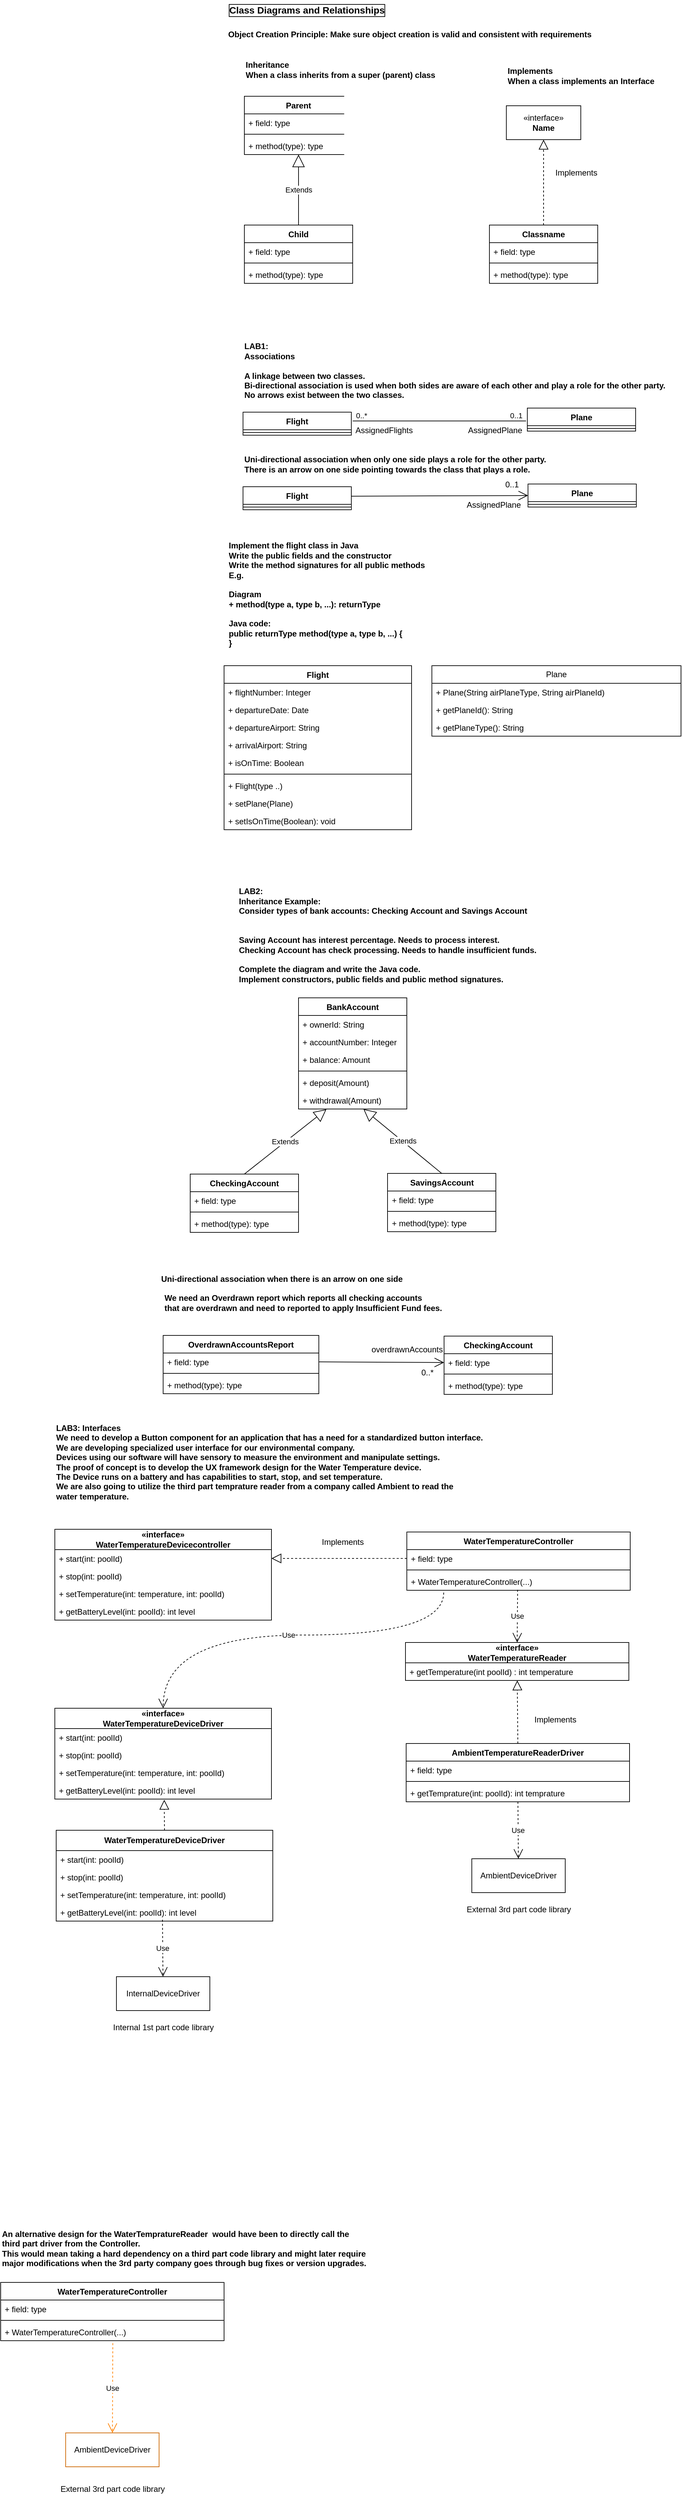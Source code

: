 <mxfile version="24.2.2" type="device">
  <diagram name="Page-1" id="mIdqllo2_Rp58EtFCBo7">
    <mxGraphModel dx="1878" dy="853" grid="1" gridSize="10" guides="1" tooltips="1" connect="1" arrows="1" fold="1" page="1" pageScale="1" pageWidth="850" pageHeight="1100" math="0" shadow="0">
      <root>
        <mxCell id="0" />
        <mxCell id="1" parent="0" />
        <mxCell id="Ztl-WG-k0NMjig686mCI-3" value="&amp;laquo;interface&amp;raquo;&lt;br&gt;&lt;b&gt;Name&lt;/b&gt;" style="html=1;whiteSpace=wrap;" parent="1" vertex="1">
          <mxGeometry x="547" y="174" width="110" height="50" as="geometry" />
        </mxCell>
        <mxCell id="Ztl-WG-k0NMjig686mCI-4" value="Child" style="swimlane;fontStyle=1;align=center;verticalAlign=top;childLayout=stackLayout;horizontal=1;startSize=26;horizontalStack=0;resizeParent=1;resizeParentMax=0;resizeLast=0;collapsible=1;marginBottom=0;whiteSpace=wrap;html=1;" parent="1" vertex="1">
          <mxGeometry x="160" y="350" width="160" height="86" as="geometry" />
        </mxCell>
        <mxCell id="Ztl-WG-k0NMjig686mCI-5" value="+ field: type" style="text;strokeColor=none;fillColor=none;align=left;verticalAlign=top;spacingLeft=4;spacingRight=4;overflow=hidden;rotatable=0;points=[[0,0.5],[1,0.5]];portConstraint=eastwest;whiteSpace=wrap;html=1;" parent="Ztl-WG-k0NMjig686mCI-4" vertex="1">
          <mxGeometry y="26" width="160" height="26" as="geometry" />
        </mxCell>
        <mxCell id="Ztl-WG-k0NMjig686mCI-6" value="" style="line;strokeWidth=1;fillColor=none;align=left;verticalAlign=middle;spacingTop=-1;spacingLeft=3;spacingRight=3;rotatable=0;labelPosition=right;points=[];portConstraint=eastwest;strokeColor=inherit;" parent="Ztl-WG-k0NMjig686mCI-4" vertex="1">
          <mxGeometry y="52" width="160" height="8" as="geometry" />
        </mxCell>
        <mxCell id="Ztl-WG-k0NMjig686mCI-7" value="+ method(type): type" style="text;strokeColor=none;fillColor=none;align=left;verticalAlign=top;spacingLeft=4;spacingRight=4;overflow=hidden;rotatable=0;points=[[0,0.5],[1,0.5]];portConstraint=eastwest;whiteSpace=wrap;html=1;" parent="Ztl-WG-k0NMjig686mCI-4" vertex="1">
          <mxGeometry y="60" width="160" height="26" as="geometry" />
        </mxCell>
        <mxCell id="Ztl-WG-k0NMjig686mCI-8" value="Parent" style="swimlane;fontStyle=1;align=center;verticalAlign=top;childLayout=stackLayout;horizontal=1;startSize=26;horizontalStack=0;resizeParent=1;resizeParentMax=0;resizeLast=0;collapsible=1;marginBottom=0;whiteSpace=wrap;html=1;" parent="1" vertex="1">
          <mxGeometry x="160" y="160" width="160" height="86" as="geometry" />
        </mxCell>
        <mxCell id="Ztl-WG-k0NMjig686mCI-9" value="+ field: type" style="text;strokeColor=none;fillColor=none;align=left;verticalAlign=top;spacingLeft=4;spacingRight=4;overflow=hidden;rotatable=0;points=[[0,0.5],[1,0.5]];portConstraint=eastwest;whiteSpace=wrap;html=1;" parent="Ztl-WG-k0NMjig686mCI-8" vertex="1">
          <mxGeometry y="26" width="160" height="26" as="geometry" />
        </mxCell>
        <mxCell id="Ztl-WG-k0NMjig686mCI-10" value="" style="line;strokeWidth=1;fillColor=none;align=left;verticalAlign=middle;spacingTop=-1;spacingLeft=3;spacingRight=3;rotatable=0;labelPosition=right;points=[];portConstraint=eastwest;strokeColor=inherit;" parent="Ztl-WG-k0NMjig686mCI-8" vertex="1">
          <mxGeometry y="52" width="160" height="8" as="geometry" />
        </mxCell>
        <mxCell id="Ztl-WG-k0NMjig686mCI-11" value="+ method(type): type" style="text;strokeColor=none;fillColor=none;align=left;verticalAlign=top;spacingLeft=4;spacingRight=4;overflow=hidden;rotatable=0;points=[[0,0.5],[1,0.5]];portConstraint=eastwest;whiteSpace=wrap;html=1;" parent="Ztl-WG-k0NMjig686mCI-8" vertex="1">
          <mxGeometry y="60" width="160" height="26" as="geometry" />
        </mxCell>
        <mxCell id="Ztl-WG-k0NMjig686mCI-12" value="&lt;b&gt;Inheritance&lt;br&gt;When a class inherits from a super (parent) class&lt;/b&gt;" style="text;html=1;align=left;verticalAlign=middle;resizable=0;points=[];autosize=1;strokeColor=none;fillColor=none;labelBackgroundColor=default;labelBorderColor=none;" parent="1" vertex="1">
          <mxGeometry x="160" y="101" width="300" height="40" as="geometry" />
        </mxCell>
        <mxCell id="Ztl-WG-k0NMjig686mCI-13" value="Extends" style="endArrow=block;endSize=16;endFill=0;html=1;rounded=0;exitX=0.5;exitY=0;exitDx=0;exitDy=0;" parent="1" source="Ztl-WG-k0NMjig686mCI-4" target="Ztl-WG-k0NMjig686mCI-11" edge="1">
          <mxGeometry width="160" relative="1" as="geometry">
            <mxPoint x="90" y="440" as="sourcePoint" />
            <mxPoint x="250" y="440" as="targetPoint" />
          </mxGeometry>
        </mxCell>
        <mxCell id="Ztl-WG-k0NMjig686mCI-15" value="Classname" style="swimlane;fontStyle=1;align=center;verticalAlign=top;childLayout=stackLayout;horizontal=1;startSize=26;horizontalStack=0;resizeParent=1;resizeParentMax=0;resizeLast=0;collapsible=1;marginBottom=0;whiteSpace=wrap;html=1;" parent="1" vertex="1">
          <mxGeometry x="522" y="350" width="160" height="86" as="geometry" />
        </mxCell>
        <mxCell id="Ztl-WG-k0NMjig686mCI-16" value="+ field: type" style="text;strokeColor=none;fillColor=none;align=left;verticalAlign=top;spacingLeft=4;spacingRight=4;overflow=hidden;rotatable=0;points=[[0,0.5],[1,0.5]];portConstraint=eastwest;whiteSpace=wrap;html=1;" parent="Ztl-WG-k0NMjig686mCI-15" vertex="1">
          <mxGeometry y="26" width="160" height="26" as="geometry" />
        </mxCell>
        <mxCell id="Ztl-WG-k0NMjig686mCI-17" value="" style="line;strokeWidth=1;fillColor=none;align=left;verticalAlign=middle;spacingTop=-1;spacingLeft=3;spacingRight=3;rotatable=0;labelPosition=right;points=[];portConstraint=eastwest;strokeColor=inherit;" parent="Ztl-WG-k0NMjig686mCI-15" vertex="1">
          <mxGeometry y="52" width="160" height="8" as="geometry" />
        </mxCell>
        <mxCell id="Ztl-WG-k0NMjig686mCI-18" value="+ method(type): type" style="text;strokeColor=none;fillColor=none;align=left;verticalAlign=top;spacingLeft=4;spacingRight=4;overflow=hidden;rotatable=0;points=[[0,0.5],[1,0.5]];portConstraint=eastwest;whiteSpace=wrap;html=1;" parent="Ztl-WG-k0NMjig686mCI-15" vertex="1">
          <mxGeometry y="60" width="160" height="26" as="geometry" />
        </mxCell>
        <mxCell id="Ztl-WG-k0NMjig686mCI-23" value="" style="endArrow=block;dashed=1;endFill=0;endSize=12;html=1;rounded=0;entryX=0.5;entryY=1;entryDx=0;entryDy=0;exitX=0.5;exitY=0;exitDx=0;exitDy=0;" parent="1" source="Ztl-WG-k0NMjig686mCI-15" target="Ztl-WG-k0NMjig686mCI-3" edge="1">
          <mxGeometry width="160" relative="1" as="geometry">
            <mxPoint x="462" y="460" as="sourcePoint" />
            <mxPoint x="322" y="440" as="targetPoint" />
          </mxGeometry>
        </mxCell>
        <mxCell id="Ztl-WG-k0NMjig686mCI-24" value="&lt;b&gt;Implements&lt;br&gt;When a class implements an Interface&lt;/b&gt;" style="text;html=1;align=left;verticalAlign=middle;resizable=0;points=[];autosize=1;strokeColor=none;fillColor=none;" parent="1" vertex="1">
          <mxGeometry x="547" y="110" width="240" height="40" as="geometry" />
        </mxCell>
        <mxCell id="Ztl-WG-k0NMjig686mCI-25" value="Flight" style="swimlane;fontStyle=1;align=center;verticalAlign=top;childLayout=stackLayout;horizontal=1;startSize=26;horizontalStack=0;resizeParent=1;resizeParentMax=0;resizeLast=0;collapsible=1;marginBottom=0;whiteSpace=wrap;html=1;" parent="1" vertex="1">
          <mxGeometry x="158" y="626" width="160" height="34" as="geometry" />
        </mxCell>
        <mxCell id="Ztl-WG-k0NMjig686mCI-27" value="" style="line;strokeWidth=1;fillColor=none;align=left;verticalAlign=middle;spacingTop=-1;spacingLeft=3;spacingRight=3;rotatable=0;labelPosition=right;points=[];portConstraint=eastwest;strokeColor=inherit;" parent="Ztl-WG-k0NMjig686mCI-25" vertex="1">
          <mxGeometry y="26" width="160" height="8" as="geometry" />
        </mxCell>
        <mxCell id="Ztl-WG-k0NMjig686mCI-29" value="Plane" style="swimlane;fontStyle=1;align=center;verticalAlign=top;childLayout=stackLayout;horizontal=1;startSize=26;horizontalStack=0;resizeParent=1;resizeParentMax=0;resizeLast=0;collapsible=1;marginBottom=0;whiteSpace=wrap;html=1;" parent="1" vertex="1">
          <mxGeometry x="578" y="620" width="160" height="34" as="geometry" />
        </mxCell>
        <mxCell id="Ztl-WG-k0NMjig686mCI-31" value="" style="line;strokeWidth=1;fillColor=none;align=left;verticalAlign=middle;spacingTop=-1;spacingLeft=3;spacingRight=3;rotatable=0;labelPosition=right;points=[];portConstraint=eastwest;strokeColor=inherit;" parent="Ztl-WG-k0NMjig686mCI-29" vertex="1">
          <mxGeometry y="26" width="160" height="8" as="geometry" />
        </mxCell>
        <mxCell id="Ztl-WG-k0NMjig686mCI-33" value="" style="endArrow=none;html=1;edgeStyle=orthogonalEdgeStyle;rounded=0;exitX=1;exitY=0.5;exitDx=0;exitDy=0;entryX=0;entryY=0.5;entryDx=0;entryDy=0;" parent="1" edge="1">
          <mxGeometry relative="1" as="geometry">
            <mxPoint x="320" y="639" as="sourcePoint" />
            <mxPoint x="576" y="639" as="targetPoint" />
          </mxGeometry>
        </mxCell>
        <mxCell id="Ztl-WG-k0NMjig686mCI-34" value="0..*" style="edgeLabel;resizable=0;html=1;align=left;verticalAlign=bottom;" parent="Ztl-WG-k0NMjig686mCI-33" connectable="0" vertex="1">
          <mxGeometry x="-1" relative="1" as="geometry">
            <mxPoint x="3" as="offset" />
          </mxGeometry>
        </mxCell>
        <mxCell id="Ztl-WG-k0NMjig686mCI-35" value="0..1" style="edgeLabel;resizable=0;html=1;align=right;verticalAlign=bottom;" parent="Ztl-WG-k0NMjig686mCI-33" connectable="0" vertex="1">
          <mxGeometry x="1" relative="1" as="geometry">
            <mxPoint x="-5" as="offset" />
          </mxGeometry>
        </mxCell>
        <mxCell id="Ztl-WG-k0NMjig686mCI-36" value="AssignedFlights" style="text;html=1;align=center;verticalAlign=middle;resizable=0;points=[];autosize=1;strokeColor=none;fillColor=none;" parent="1" vertex="1">
          <mxGeometry x="311" y="638" width="110" height="30" as="geometry" />
        </mxCell>
        <mxCell id="Ztl-WG-k0NMjig686mCI-37" value="AssignedPlane" style="text;html=1;align=center;verticalAlign=middle;resizable=0;points=[];autosize=1;strokeColor=none;fillColor=none;" parent="1" vertex="1">
          <mxGeometry x="480" y="638" width="100" height="30" as="geometry" />
        </mxCell>
        <mxCell id="Ztl-WG-k0NMjig686mCI-38" value="LAB1:&lt;br&gt;Associations&lt;br&gt;&lt;br&gt;&lt;div&gt;A linkage between two classes. &lt;br&gt;Bi-directional association is used when both sides are aware of each other and play a role for the other party.&lt;/div&gt;&lt;div&gt;No arrows exist between the two classes.&lt;/div&gt;" style="text;html=1;align=left;verticalAlign=middle;resizable=0;points=[];autosize=1;strokeColor=none;fillColor=none;fontStyle=1" parent="1" vertex="1">
          <mxGeometry x="158" y="515" width="600" height="100" as="geometry" />
        </mxCell>
        <mxCell id="Ztl-WG-k0NMjig686mCI-39" value="Implement the flight class in Java&amp;nbsp;&lt;div&gt;Write the public fields and the constructor&lt;br&gt;Write the method signatures for all public methods&lt;br&gt;E.g.&amp;nbsp;&lt;br&gt;&lt;span style=&quot;text-wrap: wrap; background-color: initial;&quot;&gt;&lt;br&gt;&lt;/span&gt;&lt;/div&gt;&lt;div&gt;&lt;span style=&quot;text-wrap: wrap; background-color: initial;&quot;&gt;Diagram&lt;/span&gt;&lt;/div&gt;&lt;div&gt;&lt;span style=&quot;text-wrap: wrap; background-color: initial;&quot;&gt;+ method(type a, type b, ...): returnType&lt;br&gt;&lt;br&gt;&lt;/span&gt;&lt;/div&gt;&lt;div&gt;&lt;span style=&quot;text-wrap: wrap; background-color: initial;&quot;&gt;Java code:&lt;br&gt;&lt;/span&gt;&lt;span style=&quot;text-wrap: wrap;&quot;&gt;public returnType method(type a, type b, ...) {&lt;/span&gt;&lt;/div&gt;&lt;div&gt;&lt;span style=&quot;text-wrap: wrap;&quot;&gt;}&lt;/span&gt;&lt;span style=&quot;text-wrap: wrap; background-color: initial;&quot;&gt;&lt;br&gt;&lt;/span&gt;&lt;/div&gt;" style="text;html=1;align=left;verticalAlign=middle;resizable=0;points=[];autosize=1;strokeColor=none;fillColor=none;fontStyle=1" parent="1" vertex="1">
          <mxGeometry x="135" y="810" width="290" height="170" as="geometry" />
        </mxCell>
        <mxCell id="Ztl-WG-k0NMjig686mCI-40" value="Flight" style="swimlane;fontStyle=1;align=center;verticalAlign=top;childLayout=stackLayout;horizontal=1;startSize=26;horizontalStack=0;resizeParent=1;resizeParentMax=0;resizeLast=0;collapsible=1;marginBottom=0;whiteSpace=wrap;html=1;" parent="1" vertex="1">
          <mxGeometry x="130" y="1000" width="277" height="242" as="geometry" />
        </mxCell>
        <mxCell id="Ztl-WG-k0NMjig686mCI-41" value="+ flightNumber: Integer&lt;div&gt;&lt;br&gt;&lt;/div&gt;" style="text;strokeColor=none;fillColor=none;align=left;verticalAlign=top;spacingLeft=4;spacingRight=4;overflow=hidden;rotatable=0;points=[[0,0.5],[1,0.5]];portConstraint=eastwest;whiteSpace=wrap;html=1;" parent="Ztl-WG-k0NMjig686mCI-40" vertex="1">
          <mxGeometry y="26" width="277" height="26" as="geometry" />
        </mxCell>
        <mxCell id="Ztl-WG-k0NMjig686mCI-49" value="+ departureDate: Date" style="text;strokeColor=none;fillColor=none;align=left;verticalAlign=top;spacingLeft=4;spacingRight=4;overflow=hidden;rotatable=0;points=[[0,0.5],[1,0.5]];portConstraint=eastwest;whiteSpace=wrap;html=1;" parent="Ztl-WG-k0NMjig686mCI-40" vertex="1">
          <mxGeometry y="52" width="277" height="26" as="geometry" />
        </mxCell>
        <mxCell id="Ztl-WG-k0NMjig686mCI-51" value="+ departureAirport: String" style="text;strokeColor=none;fillColor=none;align=left;verticalAlign=top;spacingLeft=4;spacingRight=4;overflow=hidden;rotatable=0;points=[[0,0.5],[1,0.5]];portConstraint=eastwest;whiteSpace=wrap;html=1;" parent="Ztl-WG-k0NMjig686mCI-40" vertex="1">
          <mxGeometry y="78" width="277" height="26" as="geometry" />
        </mxCell>
        <mxCell id="Ztl-WG-k0NMjig686mCI-50" value="+ arrivalAirport: String" style="text;strokeColor=none;fillColor=none;align=left;verticalAlign=top;spacingLeft=4;spacingRight=4;overflow=hidden;rotatable=0;points=[[0,0.5],[1,0.5]];portConstraint=eastwest;whiteSpace=wrap;html=1;" parent="Ztl-WG-k0NMjig686mCI-40" vertex="1">
          <mxGeometry y="104" width="277" height="26" as="geometry" />
        </mxCell>
        <mxCell id="Ztl-WG-k0NMjig686mCI-48" value="+ isOnTime: Boolean" style="text;strokeColor=none;fillColor=none;align=left;verticalAlign=top;spacingLeft=4;spacingRight=4;overflow=hidden;rotatable=0;points=[[0,0.5],[1,0.5]];portConstraint=eastwest;whiteSpace=wrap;html=1;" parent="Ztl-WG-k0NMjig686mCI-40" vertex="1">
          <mxGeometry y="130" width="277" height="26" as="geometry" />
        </mxCell>
        <mxCell id="Ztl-WG-k0NMjig686mCI-42" value="" style="line;strokeWidth=1;fillColor=none;align=left;verticalAlign=middle;spacingTop=-1;spacingLeft=3;spacingRight=3;rotatable=0;labelPosition=right;points=[];portConstraint=eastwest;strokeColor=inherit;" parent="Ztl-WG-k0NMjig686mCI-40" vertex="1">
          <mxGeometry y="156" width="277" height="8" as="geometry" />
        </mxCell>
        <mxCell id="Ztl-WG-k0NMjig686mCI-53" value="+ Flight(type ..)" style="text;strokeColor=none;fillColor=none;align=left;verticalAlign=top;spacingLeft=4;spacingRight=4;overflow=hidden;rotatable=0;points=[[0,0.5],[1,0.5]];portConstraint=eastwest;whiteSpace=wrap;html=1;" parent="Ztl-WG-k0NMjig686mCI-40" vertex="1">
          <mxGeometry y="164" width="277" height="26" as="geometry" />
        </mxCell>
        <mxCell id="Ztl-WG-k0NMjig686mCI-54" value="+ setPlane(Plane)" style="text;strokeColor=none;fillColor=none;align=left;verticalAlign=top;spacingLeft=4;spacingRight=4;overflow=hidden;rotatable=0;points=[[0,0.5],[1,0.5]];portConstraint=eastwest;whiteSpace=wrap;html=1;" parent="Ztl-WG-k0NMjig686mCI-40" vertex="1">
          <mxGeometry y="190" width="277" height="26" as="geometry" />
        </mxCell>
        <mxCell id="Ztl-WG-k0NMjig686mCI-43" value="+ setIsOnTime(Boolean): void" style="text;strokeColor=none;fillColor=none;align=left;verticalAlign=top;spacingLeft=4;spacingRight=4;overflow=hidden;rotatable=0;points=[[0,0.5],[1,0.5]];portConstraint=eastwest;whiteSpace=wrap;html=1;" parent="Ztl-WG-k0NMjig686mCI-40" vertex="1">
          <mxGeometry y="216" width="277" height="26" as="geometry" />
        </mxCell>
        <mxCell id="Ztl-WG-k0NMjig686mCI-44" value="Plane" style="swimlane;fontStyle=0;childLayout=stackLayout;horizontal=1;startSize=26;fillColor=none;horizontalStack=0;resizeParent=1;resizeParentMax=0;resizeLast=0;collapsible=1;marginBottom=0;whiteSpace=wrap;html=1;" parent="1" vertex="1">
          <mxGeometry x="437" y="1000" width="368" height="104" as="geometry" />
        </mxCell>
        <mxCell id="Ztl-WG-k0NMjig686mCI-57" value="+ Plane(String airPlaneType, String airPlaneId)" style="text;strokeColor=none;fillColor=none;align=left;verticalAlign=top;spacingLeft=4;spacingRight=4;overflow=hidden;rotatable=0;points=[[0,0.5],[1,0.5]];portConstraint=eastwest;whiteSpace=wrap;html=1;" parent="Ztl-WG-k0NMjig686mCI-44" vertex="1">
          <mxGeometry y="26" width="368" height="26" as="geometry" />
        </mxCell>
        <mxCell id="Ztl-WG-k0NMjig686mCI-45" value="+ getPlaneId(): String" style="text;strokeColor=none;fillColor=none;align=left;verticalAlign=top;spacingLeft=4;spacingRight=4;overflow=hidden;rotatable=0;points=[[0,0.5],[1,0.5]];portConstraint=eastwest;whiteSpace=wrap;html=1;" parent="Ztl-WG-k0NMjig686mCI-44" vertex="1">
          <mxGeometry y="52" width="368" height="26" as="geometry" />
        </mxCell>
        <mxCell id="Ztl-WG-k0NMjig686mCI-46" value="+ getPlaneType(): String" style="text;strokeColor=none;fillColor=none;align=left;verticalAlign=top;spacingLeft=4;spacingRight=4;overflow=hidden;rotatable=0;points=[[0,0.5],[1,0.5]];portConstraint=eastwest;whiteSpace=wrap;html=1;" parent="Ztl-WG-k0NMjig686mCI-44" vertex="1">
          <mxGeometry y="78" width="368" height="26" as="geometry" />
        </mxCell>
        <mxCell id="Ztl-WG-k0NMjig686mCI-58" value="Object Creation Principle: Make sure object creation is valid and consistent with requirements" style="text;html=1;align=center;verticalAlign=middle;resizable=0;points=[];autosize=1;strokeColor=none;fillColor=none;fontStyle=1" parent="1" vertex="1">
          <mxGeometry x="144" y="54" width="520" height="30" as="geometry" />
        </mxCell>
        <mxCell id="Ztl-WG-k0NMjig686mCI-59" value="LAB2:&amp;nbsp;&lt;br&gt;Inheritance Example:&lt;div&gt;Consider types of bank accounts: Checking Account and Savings Account&lt;br&gt;&lt;/div&gt;&lt;div&gt;&lt;br&gt;&lt;br&gt;Saving Account has interest percentage. Needs to process interest.&lt;/div&gt;&lt;div&gt;Checking Account has check processing. Needs to handle insufficient funds.&lt;/div&gt;&lt;div&gt;&lt;br&gt;&lt;/div&gt;&lt;div&gt;Complete the diagram and write the Java code.&lt;br&gt;Implement constructors, public fields and public method signatures.&lt;br&gt;&lt;br&gt;&lt;/div&gt;" style="text;html=1;align=left;verticalAlign=middle;resizable=0;points=[];autosize=1;strokeColor=none;fillColor=none;fontStyle=1" parent="1" vertex="1">
          <mxGeometry x="150" y="1320" width="430" height="170" as="geometry" />
        </mxCell>
        <mxCell id="Ztl-WG-k0NMjig686mCI-60" value="BankAccount" style="swimlane;fontStyle=1;align=center;verticalAlign=top;childLayout=stackLayout;horizontal=1;startSize=26;horizontalStack=0;resizeParent=1;resizeParentMax=0;resizeLast=0;collapsible=1;marginBottom=0;whiteSpace=wrap;html=1;" parent="1" vertex="1">
          <mxGeometry x="240" y="1490" width="160" height="164" as="geometry" />
        </mxCell>
        <mxCell id="Ztl-WG-k0NMjig686mCI-75" value="+ ownerId: String" style="text;strokeColor=none;fillColor=none;align=left;verticalAlign=top;spacingLeft=4;spacingRight=4;overflow=hidden;rotatable=0;points=[[0,0.5],[1,0.5]];portConstraint=eastwest;whiteSpace=wrap;html=1;" parent="Ztl-WG-k0NMjig686mCI-60" vertex="1">
          <mxGeometry y="26" width="160" height="26" as="geometry" />
        </mxCell>
        <mxCell id="Ztl-WG-k0NMjig686mCI-76" value="+ accountNumber: Integer" style="text;strokeColor=none;fillColor=none;align=left;verticalAlign=top;spacingLeft=4;spacingRight=4;overflow=hidden;rotatable=0;points=[[0,0.5],[1,0.5]];portConstraint=eastwest;whiteSpace=wrap;html=1;" parent="Ztl-WG-k0NMjig686mCI-60" vertex="1">
          <mxGeometry y="52" width="160" height="26" as="geometry" />
        </mxCell>
        <mxCell id="Ztl-WG-k0NMjig686mCI-61" value="+ balance: Amount" style="text;strokeColor=none;fillColor=none;align=left;verticalAlign=top;spacingLeft=4;spacingRight=4;overflow=hidden;rotatable=0;points=[[0,0.5],[1,0.5]];portConstraint=eastwest;whiteSpace=wrap;html=1;" parent="Ztl-WG-k0NMjig686mCI-60" vertex="1">
          <mxGeometry y="78" width="160" height="26" as="geometry" />
        </mxCell>
        <mxCell id="Ztl-WG-k0NMjig686mCI-62" value="" style="line;strokeWidth=1;fillColor=none;align=left;verticalAlign=middle;spacingTop=-1;spacingLeft=3;spacingRight=3;rotatable=0;labelPosition=right;points=[];portConstraint=eastwest;strokeColor=inherit;" parent="Ztl-WG-k0NMjig686mCI-60" vertex="1">
          <mxGeometry y="104" width="160" height="8" as="geometry" />
        </mxCell>
        <mxCell id="Ztl-WG-k0NMjig686mCI-74" value="+ deposit(Amount)" style="text;strokeColor=none;fillColor=none;align=left;verticalAlign=top;spacingLeft=4;spacingRight=4;overflow=hidden;rotatable=0;points=[[0,0.5],[1,0.5]];portConstraint=eastwest;whiteSpace=wrap;html=1;" parent="Ztl-WG-k0NMjig686mCI-60" vertex="1">
          <mxGeometry y="112" width="160" height="26" as="geometry" />
        </mxCell>
        <mxCell id="Ztl-WG-k0NMjig686mCI-63" value="+ withdrawal(Amount)" style="text;strokeColor=none;fillColor=none;align=left;verticalAlign=top;spacingLeft=4;spacingRight=4;overflow=hidden;rotatable=0;points=[[0,0.5],[1,0.5]];portConstraint=eastwest;whiteSpace=wrap;html=1;" parent="Ztl-WG-k0NMjig686mCI-60" vertex="1">
          <mxGeometry y="138" width="160" height="26" as="geometry" />
        </mxCell>
        <mxCell id="Ztl-WG-k0NMjig686mCI-64" value="CheckingAccount" style="swimlane;fontStyle=1;align=center;verticalAlign=top;childLayout=stackLayout;horizontal=1;startSize=26;horizontalStack=0;resizeParent=1;resizeParentMax=0;resizeLast=0;collapsible=1;marginBottom=0;whiteSpace=wrap;html=1;" parent="1" vertex="1">
          <mxGeometry x="80" y="1750" width="160" height="86" as="geometry" />
        </mxCell>
        <mxCell id="Ztl-WG-k0NMjig686mCI-65" value="+ field: type" style="text;strokeColor=none;fillColor=none;align=left;verticalAlign=top;spacingLeft=4;spacingRight=4;overflow=hidden;rotatable=0;points=[[0,0.5],[1,0.5]];portConstraint=eastwest;whiteSpace=wrap;html=1;" parent="Ztl-WG-k0NMjig686mCI-64" vertex="1">
          <mxGeometry y="26" width="160" height="26" as="geometry" />
        </mxCell>
        <mxCell id="Ztl-WG-k0NMjig686mCI-66" value="" style="line;strokeWidth=1;fillColor=none;align=left;verticalAlign=middle;spacingTop=-1;spacingLeft=3;spacingRight=3;rotatable=0;labelPosition=right;points=[];portConstraint=eastwest;strokeColor=inherit;" parent="Ztl-WG-k0NMjig686mCI-64" vertex="1">
          <mxGeometry y="52" width="160" height="8" as="geometry" />
        </mxCell>
        <mxCell id="Ztl-WG-k0NMjig686mCI-67" value="+ method(type): type" style="text;strokeColor=none;fillColor=none;align=left;verticalAlign=top;spacingLeft=4;spacingRight=4;overflow=hidden;rotatable=0;points=[[0,0.5],[1,0.5]];portConstraint=eastwest;whiteSpace=wrap;html=1;" parent="Ztl-WG-k0NMjig686mCI-64" vertex="1">
          <mxGeometry y="60" width="160" height="26" as="geometry" />
        </mxCell>
        <mxCell id="Ztl-WG-k0NMjig686mCI-68" value="SavingsAccount" style="swimlane;fontStyle=1;align=center;verticalAlign=top;childLayout=stackLayout;horizontal=1;startSize=26;horizontalStack=0;resizeParent=1;resizeParentMax=0;resizeLast=0;collapsible=1;marginBottom=0;whiteSpace=wrap;html=1;" parent="1" vertex="1">
          <mxGeometry x="371.5" y="1749" width="160" height="86" as="geometry" />
        </mxCell>
        <mxCell id="Ztl-WG-k0NMjig686mCI-69" value="+ field: type" style="text;strokeColor=none;fillColor=none;align=left;verticalAlign=top;spacingLeft=4;spacingRight=4;overflow=hidden;rotatable=0;points=[[0,0.5],[1,0.5]];portConstraint=eastwest;whiteSpace=wrap;html=1;" parent="Ztl-WG-k0NMjig686mCI-68" vertex="1">
          <mxGeometry y="26" width="160" height="26" as="geometry" />
        </mxCell>
        <mxCell id="Ztl-WG-k0NMjig686mCI-70" value="" style="line;strokeWidth=1;fillColor=none;align=left;verticalAlign=middle;spacingTop=-1;spacingLeft=3;spacingRight=3;rotatable=0;labelPosition=right;points=[];portConstraint=eastwest;strokeColor=inherit;" parent="Ztl-WG-k0NMjig686mCI-68" vertex="1">
          <mxGeometry y="52" width="160" height="8" as="geometry" />
        </mxCell>
        <mxCell id="Ztl-WG-k0NMjig686mCI-71" value="+ method(type): type" style="text;strokeColor=none;fillColor=none;align=left;verticalAlign=top;spacingLeft=4;spacingRight=4;overflow=hidden;rotatable=0;points=[[0,0.5],[1,0.5]];portConstraint=eastwest;whiteSpace=wrap;html=1;" parent="Ztl-WG-k0NMjig686mCI-68" vertex="1">
          <mxGeometry y="60" width="160" height="26" as="geometry" />
        </mxCell>
        <mxCell id="Ztl-WG-k0NMjig686mCI-72" value="Extends" style="endArrow=block;endSize=16;endFill=0;html=1;rounded=0;exitX=0.5;exitY=0;exitDx=0;exitDy=0;" parent="1" source="Ztl-WG-k0NMjig686mCI-68" target="Ztl-WG-k0NMjig686mCI-63" edge="1">
          <mxGeometry width="160" relative="1" as="geometry">
            <mxPoint x="600" y="1570" as="sourcePoint" />
            <mxPoint x="760" y="1570" as="targetPoint" />
          </mxGeometry>
        </mxCell>
        <mxCell id="Ztl-WG-k0NMjig686mCI-73" value="Extends" style="endArrow=block;endSize=16;endFill=0;html=1;rounded=0;exitX=0.5;exitY=0;exitDx=0;exitDy=0;entryX=0.258;entryY=1.015;entryDx=0;entryDy=0;entryPerimeter=0;" parent="1" source="Ztl-WG-k0NMjig686mCI-64" target="Ztl-WG-k0NMjig686mCI-63" edge="1">
          <mxGeometry width="160" relative="1" as="geometry">
            <mxPoint x="422" y="1680" as="sourcePoint" />
            <mxPoint x="309" y="1596" as="targetPoint" />
          </mxGeometry>
        </mxCell>
        <mxCell id="Ztl-WG-k0NMjig686mCI-77" value="OverdrawnAccountsReport" style="swimlane;fontStyle=1;align=center;verticalAlign=top;childLayout=stackLayout;horizontal=1;startSize=26;horizontalStack=0;resizeParent=1;resizeParentMax=0;resizeLast=0;collapsible=1;marginBottom=0;whiteSpace=wrap;html=1;" parent="1" vertex="1">
          <mxGeometry x="40" y="1988" width="230" height="86" as="geometry" />
        </mxCell>
        <mxCell id="Ztl-WG-k0NMjig686mCI-78" value="+ field: type" style="text;strokeColor=none;fillColor=none;align=left;verticalAlign=top;spacingLeft=4;spacingRight=4;overflow=hidden;rotatable=0;points=[[0,0.5],[1,0.5]];portConstraint=eastwest;whiteSpace=wrap;html=1;" parent="Ztl-WG-k0NMjig686mCI-77" vertex="1">
          <mxGeometry y="26" width="230" height="26" as="geometry" />
        </mxCell>
        <mxCell id="Ztl-WG-k0NMjig686mCI-79" value="" style="line;strokeWidth=1;fillColor=none;align=left;verticalAlign=middle;spacingTop=-1;spacingLeft=3;spacingRight=3;rotatable=0;labelPosition=right;points=[];portConstraint=eastwest;strokeColor=inherit;" parent="Ztl-WG-k0NMjig686mCI-77" vertex="1">
          <mxGeometry y="52" width="230" height="8" as="geometry" />
        </mxCell>
        <mxCell id="Ztl-WG-k0NMjig686mCI-80" value="+ method(type): type" style="text;strokeColor=none;fillColor=none;align=left;verticalAlign=top;spacingLeft=4;spacingRight=4;overflow=hidden;rotatable=0;points=[[0,0.5],[1,0.5]];portConstraint=eastwest;whiteSpace=wrap;html=1;" parent="Ztl-WG-k0NMjig686mCI-77" vertex="1">
          <mxGeometry y="60" width="230" height="26" as="geometry" />
        </mxCell>
        <mxCell id="Ztl-WG-k0NMjig686mCI-81" value="&lt;b&gt;We need an Overdrawn report which reports all checking accounts&lt;br&gt;that are overdrawn and need to reported to apply Insufficient Fund fees.&amp;nbsp;&lt;/b&gt;" style="text;html=1;align=left;verticalAlign=middle;resizable=0;points=[];autosize=1;strokeColor=none;fillColor=none;" parent="1" vertex="1">
          <mxGeometry x="40" y="1920" width="440" height="40" as="geometry" />
        </mxCell>
        <mxCell id="Ztl-WG-k0NMjig686mCI-86" value="CheckingAccount" style="swimlane;fontStyle=1;align=center;verticalAlign=top;childLayout=stackLayout;horizontal=1;startSize=26;horizontalStack=0;resizeParent=1;resizeParentMax=0;resizeLast=0;collapsible=1;marginBottom=0;whiteSpace=wrap;html=1;" parent="1" vertex="1">
          <mxGeometry x="455" y="1989" width="160" height="86" as="geometry" />
        </mxCell>
        <mxCell id="Ztl-WG-k0NMjig686mCI-87" value="+ field: type" style="text;strokeColor=none;fillColor=none;align=left;verticalAlign=top;spacingLeft=4;spacingRight=4;overflow=hidden;rotatable=0;points=[[0,0.5],[1,0.5]];portConstraint=eastwest;whiteSpace=wrap;html=1;" parent="Ztl-WG-k0NMjig686mCI-86" vertex="1">
          <mxGeometry y="26" width="160" height="26" as="geometry" />
        </mxCell>
        <mxCell id="Ztl-WG-k0NMjig686mCI-88" value="" style="line;strokeWidth=1;fillColor=none;align=left;verticalAlign=middle;spacingTop=-1;spacingLeft=3;spacingRight=3;rotatable=0;labelPosition=right;points=[];portConstraint=eastwest;strokeColor=inherit;" parent="Ztl-WG-k0NMjig686mCI-86" vertex="1">
          <mxGeometry y="52" width="160" height="8" as="geometry" />
        </mxCell>
        <mxCell id="Ztl-WG-k0NMjig686mCI-89" value="+ method(type): type" style="text;strokeColor=none;fillColor=none;align=left;verticalAlign=top;spacingLeft=4;spacingRight=4;overflow=hidden;rotatable=0;points=[[0,0.5],[1,0.5]];portConstraint=eastwest;whiteSpace=wrap;html=1;" parent="Ztl-WG-k0NMjig686mCI-86" vertex="1">
          <mxGeometry y="60" width="160" height="26" as="geometry" />
        </mxCell>
        <mxCell id="Ztl-WG-k0NMjig686mCI-90" value="" style="endArrow=open;endFill=1;endSize=12;html=1;rounded=0;entryX=0;entryY=0.5;entryDx=0;entryDy=0;" parent="1" target="Ztl-WG-k0NMjig686mCI-93" edge="1">
          <mxGeometry width="160" relative="1" as="geometry">
            <mxPoint x="318" y="750" as="sourcePoint" />
            <mxPoint x="558" y="750" as="targetPoint" />
          </mxGeometry>
        </mxCell>
        <mxCell id="Ztl-WG-k0NMjig686mCI-91" value="Flight" style="swimlane;fontStyle=1;align=center;verticalAlign=top;childLayout=stackLayout;horizontal=1;startSize=26;horizontalStack=0;resizeParent=1;resizeParentMax=0;resizeLast=0;collapsible=1;marginBottom=0;whiteSpace=wrap;html=1;" parent="1" vertex="1">
          <mxGeometry x="158" y="736" width="160" height="34" as="geometry" />
        </mxCell>
        <mxCell id="Ztl-WG-k0NMjig686mCI-92" value="" style="line;strokeWidth=1;fillColor=none;align=left;verticalAlign=middle;spacingTop=-1;spacingLeft=3;spacingRight=3;rotatable=0;labelPosition=right;points=[];portConstraint=eastwest;strokeColor=inherit;" parent="Ztl-WG-k0NMjig686mCI-91" vertex="1">
          <mxGeometry y="26" width="160" height="8" as="geometry" />
        </mxCell>
        <mxCell id="Ztl-WG-k0NMjig686mCI-93" value="Plane" style="swimlane;fontStyle=1;align=center;verticalAlign=top;childLayout=stackLayout;horizontal=1;startSize=26;horizontalStack=0;resizeParent=1;resizeParentMax=0;resizeLast=0;collapsible=1;marginBottom=0;whiteSpace=wrap;html=1;" parent="1" vertex="1">
          <mxGeometry x="579" y="732" width="160" height="34" as="geometry" />
        </mxCell>
        <mxCell id="Ztl-WG-k0NMjig686mCI-94" value="" style="line;strokeWidth=1;fillColor=none;align=left;verticalAlign=middle;spacingTop=-1;spacingLeft=3;spacingRight=3;rotatable=0;labelPosition=right;points=[];portConstraint=eastwest;strokeColor=inherit;" parent="Ztl-WG-k0NMjig686mCI-93" vertex="1">
          <mxGeometry y="26" width="160" height="8" as="geometry" />
        </mxCell>
        <mxCell id="Ztl-WG-k0NMjig686mCI-99" value="AssignedPlane" style="text;html=1;align=center;verticalAlign=middle;resizable=0;points=[];autosize=1;strokeColor=none;fillColor=none;" parent="1" vertex="1">
          <mxGeometry x="478" y="748" width="100" height="30" as="geometry" />
        </mxCell>
        <mxCell id="Ztl-WG-k0NMjig686mCI-100" value="0..1" style="text;html=1;align=center;verticalAlign=middle;resizable=0;points=[];autosize=1;strokeColor=none;fillColor=none;" parent="1" vertex="1">
          <mxGeometry x="535" y="718" width="40" height="30" as="geometry" />
        </mxCell>
        <mxCell id="Ztl-WG-k0NMjig686mCI-101" value="Uni-directional association when only one side plays a role for the other party.&lt;br&gt;There is an arrow on one side pointing towards the class that plays a role." style="text;html=1;align=left;verticalAlign=middle;resizable=0;points=[];autosize=1;strokeColor=none;fillColor=none;fontStyle=1" parent="1" vertex="1">
          <mxGeometry x="158" y="683" width="430" height="40" as="geometry" />
        </mxCell>
        <mxCell id="Ztl-WG-k0NMjig686mCI-103" value="" style="endArrow=open;endFill=1;endSize=12;html=1;rounded=0;exitX=1;exitY=0.5;exitDx=0;exitDy=0;entryX=0;entryY=0.5;entryDx=0;entryDy=0;" parent="1" source="Ztl-WG-k0NMjig686mCI-78" target="Ztl-WG-k0NMjig686mCI-87" edge="1">
          <mxGeometry width="160" relative="1" as="geometry">
            <mxPoint x="318" y="2042.5" as="sourcePoint" />
            <mxPoint x="478" y="2042.5" as="targetPoint" />
          </mxGeometry>
        </mxCell>
        <mxCell id="Ztl-WG-k0NMjig686mCI-104" value="0..*" style="text;html=1;align=center;verticalAlign=middle;resizable=0;points=[];autosize=1;strokeColor=none;fillColor=none;" parent="1" vertex="1">
          <mxGeometry x="410" y="2028" width="40" height="30" as="geometry" />
        </mxCell>
        <mxCell id="Ztl-WG-k0NMjig686mCI-105" value="overdrawnAccounts" style="text;html=1;align=center;verticalAlign=middle;resizable=0;points=[];autosize=1;strokeColor=none;fillColor=none;" parent="1" vertex="1">
          <mxGeometry x="335" y="1994" width="130" height="30" as="geometry" />
        </mxCell>
        <mxCell id="Ztl-WG-k0NMjig686mCI-106" value="Uni-directional association when there is an arrow on one side" style="text;html=1;align=center;verticalAlign=middle;resizable=0;points=[];autosize=1;strokeColor=none;fillColor=none;fontStyle=1" parent="1" vertex="1">
          <mxGeometry x="40" y="1890" width="350" height="30" as="geometry" />
        </mxCell>
        <mxCell id="Ztl-WG-k0NMjig686mCI-107" value="Class Diagrams and Relationships" style="text;html=1;align=center;verticalAlign=middle;resizable=0;points=[];autosize=1;strokeColor=none;fillColor=none;fontStyle=1;labelBorderColor=default;fontSize=14;" parent="1" vertex="1">
          <mxGeometry x="131.5" y="18" width="240" height="30" as="geometry" />
        </mxCell>
        <mxCell id="pcl62C_jO1QpbA7FTqvF-2" value="WaterTemperatureController" style="swimlane;fontStyle=1;align=center;verticalAlign=top;childLayout=stackLayout;horizontal=1;startSize=26;horizontalStack=0;resizeParent=1;resizeParentMax=0;resizeLast=0;collapsible=1;marginBottom=0;whiteSpace=wrap;html=1;" vertex="1" parent="1">
          <mxGeometry x="400" y="2278" width="330" height="86" as="geometry" />
        </mxCell>
        <mxCell id="pcl62C_jO1QpbA7FTqvF-3" value="+ field: type" style="text;strokeColor=none;fillColor=none;align=left;verticalAlign=top;spacingLeft=4;spacingRight=4;overflow=hidden;rotatable=0;points=[[0,0.5],[1,0.5]];portConstraint=eastwest;whiteSpace=wrap;html=1;" vertex="1" parent="pcl62C_jO1QpbA7FTqvF-2">
          <mxGeometry y="26" width="330" height="26" as="geometry" />
        </mxCell>
        <mxCell id="pcl62C_jO1QpbA7FTqvF-4" value="" style="line;strokeWidth=1;fillColor=none;align=left;verticalAlign=middle;spacingTop=-1;spacingLeft=3;spacingRight=3;rotatable=0;labelPosition=right;points=[];portConstraint=eastwest;strokeColor=inherit;" vertex="1" parent="pcl62C_jO1QpbA7FTqvF-2">
          <mxGeometry y="52" width="330" height="8" as="geometry" />
        </mxCell>
        <mxCell id="pcl62C_jO1QpbA7FTqvF-5" value="+ WaterTemperatureController(...)" style="text;strokeColor=none;fillColor=none;align=left;verticalAlign=top;spacingLeft=4;spacingRight=4;overflow=hidden;rotatable=0;points=[[0,0.5],[1,0.5]];portConstraint=eastwest;whiteSpace=wrap;html=1;" vertex="1" parent="pcl62C_jO1QpbA7FTqvF-2">
          <mxGeometry y="60" width="330" height="26" as="geometry" />
        </mxCell>
        <mxCell id="pcl62C_jO1QpbA7FTqvF-6" value="LAB3: Interfaces&lt;br&gt;We need to develop a Button component for an application that has a need for a standardized button interface.&lt;div&gt;We are developing specialized user interface for our environmental company.&lt;br&gt;Devices using our software will have sensory to measure the environment and manipulate settings.&lt;br&gt;The proof of concept is to develop the UX framework design for the Water Temperature device.&lt;/div&gt;&lt;div&gt;The Device runs on a battery and has capabilities to start, stop, and set temperature.&lt;/div&gt;&lt;div&gt;We are also going to utilize the third part temprature reader from a company called Ambient to read the&amp;nbsp;&lt;br&gt;water temperature.&lt;/div&gt;" style="text;html=1;align=left;verticalAlign=middle;resizable=0;points=[];autosize=1;strokeColor=none;fillColor=none;fontStyle=1" vertex="1" parent="1">
          <mxGeometry x="-120" y="2110" width="610" height="130" as="geometry" />
        </mxCell>
        <mxCell id="pcl62C_jO1QpbA7FTqvF-9" value="" style="endArrow=block;dashed=1;endFill=0;endSize=12;html=1;rounded=0;exitX=0;exitY=0.5;exitDx=0;exitDy=0;entryX=1;entryY=0.5;entryDx=0;entryDy=0;" edge="1" parent="1" source="pcl62C_jO1QpbA7FTqvF-3" target="pcl62C_jO1QpbA7FTqvF-22">
          <mxGeometry width="160" relative="1" as="geometry">
            <mxPoint x="340" y="2240" as="sourcePoint" />
            <mxPoint x="209" y="2317" as="targetPoint" />
          </mxGeometry>
        </mxCell>
        <mxCell id="pcl62C_jO1QpbA7FTqvF-10" value="Implements" style="text;html=1;align=center;verticalAlign=middle;resizable=0;points=[];autosize=1;strokeColor=none;fillColor=none;" vertex="1" parent="1">
          <mxGeometry x="605" y="258" width="90" height="30" as="geometry" />
        </mxCell>
        <mxCell id="pcl62C_jO1QpbA7FTqvF-11" value="Implements" style="text;html=1;align=center;verticalAlign=middle;resizable=0;points=[];autosize=1;strokeColor=none;fillColor=none;" vertex="1" parent="1">
          <mxGeometry x="260" y="2278" width="90" height="30" as="geometry" />
        </mxCell>
        <mxCell id="pcl62C_jO1QpbA7FTqvF-21" value="&lt;b&gt;«interface»&lt;/b&gt;&lt;div&gt;&lt;b&gt;WaterTemperatureDevicecontroller&lt;/b&gt;&lt;/div&gt;" style="swimlane;fontStyle=0;childLayout=stackLayout;horizontal=1;startSize=30;fillColor=none;horizontalStack=0;resizeParent=1;resizeParentMax=0;resizeLast=0;collapsible=1;marginBottom=0;whiteSpace=wrap;html=1;" vertex="1" parent="1">
          <mxGeometry x="-120" y="2274" width="320" height="134" as="geometry" />
        </mxCell>
        <mxCell id="pcl62C_jO1QpbA7FTqvF-22" value="+ start(int: poolId)" style="text;strokeColor=none;fillColor=none;align=left;verticalAlign=top;spacingLeft=4;spacingRight=4;overflow=hidden;rotatable=0;points=[[0,0.5],[1,0.5]];portConstraint=eastwest;whiteSpace=wrap;html=1;" vertex="1" parent="pcl62C_jO1QpbA7FTqvF-21">
          <mxGeometry y="30" width="320" height="26" as="geometry" />
        </mxCell>
        <mxCell id="pcl62C_jO1QpbA7FTqvF-23" value="+ stop(int: poolId)" style="text;strokeColor=none;fillColor=none;align=left;verticalAlign=top;spacingLeft=4;spacingRight=4;overflow=hidden;rotatable=0;points=[[0,0.5],[1,0.5]];portConstraint=eastwest;whiteSpace=wrap;html=1;" vertex="1" parent="pcl62C_jO1QpbA7FTqvF-21">
          <mxGeometry y="56" width="320" height="26" as="geometry" />
        </mxCell>
        <mxCell id="pcl62C_jO1QpbA7FTqvF-26" value="+ setTemperature(int: temperature, int: poolId)" style="text;strokeColor=none;fillColor=none;align=left;verticalAlign=top;spacingLeft=4;spacingRight=4;overflow=hidden;rotatable=0;points=[[0,0.5],[1,0.5]];portConstraint=eastwest;whiteSpace=wrap;html=1;" vertex="1" parent="pcl62C_jO1QpbA7FTqvF-21">
          <mxGeometry y="82" width="320" height="26" as="geometry" />
        </mxCell>
        <mxCell id="pcl62C_jO1QpbA7FTqvF-25" value="+ getBatteryLevel(int: poolId): int level" style="text;strokeColor=none;fillColor=none;align=left;verticalAlign=top;spacingLeft=4;spacingRight=4;overflow=hidden;rotatable=0;points=[[0,0.5],[1,0.5]];portConstraint=eastwest;whiteSpace=wrap;html=1;" vertex="1" parent="pcl62C_jO1QpbA7FTqvF-21">
          <mxGeometry y="108" width="320" height="26" as="geometry" />
        </mxCell>
        <mxCell id="pcl62C_jO1QpbA7FTqvF-27" value="&lt;b&gt;«interface»&lt;br&gt;WaterTemperatureReader&lt;/b&gt;" style="swimlane;fontStyle=0;childLayout=stackLayout;horizontal=1;startSize=30;fillColor=none;horizontalStack=0;resizeParent=1;resizeParentMax=0;resizeLast=0;collapsible=1;marginBottom=0;whiteSpace=wrap;html=1;" vertex="1" parent="1">
          <mxGeometry x="398" y="2441" width="330" height="56" as="geometry" />
        </mxCell>
        <mxCell id="pcl62C_jO1QpbA7FTqvF-28" value="+ getTemperature(int poolId) : int temperature&amp;nbsp;" style="text;strokeColor=none;fillColor=none;align=left;verticalAlign=top;spacingLeft=4;spacingRight=4;overflow=hidden;rotatable=0;points=[[0,0.5],[1,0.5]];portConstraint=eastwest;whiteSpace=wrap;html=1;" vertex="1" parent="pcl62C_jO1QpbA7FTqvF-27">
          <mxGeometry y="30" width="330" height="26" as="geometry" />
        </mxCell>
        <mxCell id="pcl62C_jO1QpbA7FTqvF-31" value="Use" style="endArrow=open;endSize=12;dashed=1;html=1;rounded=0;entryX=0.5;entryY=0;entryDx=0;entryDy=0;exitX=0.496;exitY=0.969;exitDx=0;exitDy=0;exitPerimeter=0;" edge="1" parent="1" source="pcl62C_jO1QpbA7FTqvF-5" target="pcl62C_jO1QpbA7FTqvF-27">
          <mxGeometry width="160" relative="1" as="geometry">
            <mxPoint x="340" y="2240" as="sourcePoint" />
            <mxPoint x="500" y="2240" as="targetPoint" />
          </mxGeometry>
        </mxCell>
        <mxCell id="pcl62C_jO1QpbA7FTqvF-32" value="AmbientTemperatureReaderDriver" style="swimlane;fontStyle=1;align=center;verticalAlign=top;childLayout=stackLayout;horizontal=1;startSize=26;horizontalStack=0;resizeParent=1;resizeParentMax=0;resizeLast=0;collapsible=1;marginBottom=0;whiteSpace=wrap;html=1;" vertex="1" parent="1">
          <mxGeometry x="399" y="2590" width="330" height="86" as="geometry" />
        </mxCell>
        <mxCell id="pcl62C_jO1QpbA7FTqvF-33" value="+ field: type" style="text;strokeColor=none;fillColor=none;align=left;verticalAlign=top;spacingLeft=4;spacingRight=4;overflow=hidden;rotatable=0;points=[[0,0.5],[1,0.5]];portConstraint=eastwest;whiteSpace=wrap;html=1;" vertex="1" parent="pcl62C_jO1QpbA7FTqvF-32">
          <mxGeometry y="26" width="330" height="26" as="geometry" />
        </mxCell>
        <mxCell id="pcl62C_jO1QpbA7FTqvF-34" value="" style="line;strokeWidth=1;fillColor=none;align=left;verticalAlign=middle;spacingTop=-1;spacingLeft=3;spacingRight=3;rotatable=0;labelPosition=right;points=[];portConstraint=eastwest;strokeColor=inherit;" vertex="1" parent="pcl62C_jO1QpbA7FTqvF-32">
          <mxGeometry y="52" width="330" height="8" as="geometry" />
        </mxCell>
        <mxCell id="pcl62C_jO1QpbA7FTqvF-35" value="+ getTemprature(int: poolId): int temprature" style="text;strokeColor=none;fillColor=none;align=left;verticalAlign=top;spacingLeft=4;spacingRight=4;overflow=hidden;rotatable=0;points=[[0,0.5],[1,0.5]];portConstraint=eastwest;whiteSpace=wrap;html=1;" vertex="1" parent="pcl62C_jO1QpbA7FTqvF-32">
          <mxGeometry y="60" width="330" height="26" as="geometry" />
        </mxCell>
        <mxCell id="pcl62C_jO1QpbA7FTqvF-36" value="" style="endArrow=block;dashed=1;endFill=0;endSize=12;html=1;rounded=0;exitX=0.5;exitY=0;exitDx=0;exitDy=0;" edge="1" parent="1" source="pcl62C_jO1QpbA7FTqvF-32" target="pcl62C_jO1QpbA7FTqvF-28">
          <mxGeometry width="160" relative="1" as="geometry">
            <mxPoint x="410" y="2327" as="sourcePoint" />
            <mxPoint x="210" y="2327" as="targetPoint" />
          </mxGeometry>
        </mxCell>
        <mxCell id="pcl62C_jO1QpbA7FTqvF-37" value="Implements" style="text;html=1;align=center;verticalAlign=middle;resizable=0;points=[];autosize=1;strokeColor=none;fillColor=none;" vertex="1" parent="1">
          <mxGeometry x="574" y="2540" width="90" height="30" as="geometry" />
        </mxCell>
        <mxCell id="pcl62C_jO1QpbA7FTqvF-38" value="AmbientDeviceDriver" style="html=1;whiteSpace=wrap;" vertex="1" parent="1">
          <mxGeometry x="496" y="2760" width="138" height="50" as="geometry" />
        </mxCell>
        <mxCell id="pcl62C_jO1QpbA7FTqvF-39" value="Use" style="endArrow=open;endSize=12;dashed=1;html=1;rounded=0;" edge="1" parent="1" source="pcl62C_jO1QpbA7FTqvF-35" target="pcl62C_jO1QpbA7FTqvF-38">
          <mxGeometry width="160" relative="1" as="geometry">
            <mxPoint x="574" y="2373" as="sourcePoint" />
            <mxPoint x="573" y="2451" as="targetPoint" />
          </mxGeometry>
        </mxCell>
        <mxCell id="pcl62C_jO1QpbA7FTqvF-40" value="External 3rd part code library" style="text;html=1;align=center;verticalAlign=middle;resizable=0;points=[];autosize=1;strokeColor=none;fillColor=none;" vertex="1" parent="1">
          <mxGeometry x="475" y="2820" width="180" height="30" as="geometry" />
        </mxCell>
        <mxCell id="pcl62C_jO1QpbA7FTqvF-41" value="AmbientDeviceDriver" style="html=1;whiteSpace=wrap;strokeColor=#CC6600;" vertex="1" parent="1">
          <mxGeometry x="-104" y="3607" width="138" height="50" as="geometry" />
        </mxCell>
        <mxCell id="pcl62C_jO1QpbA7FTqvF-42" value="Use" style="endArrow=open;endSize=12;dashed=1;html=1;rounded=0;strokeColor=#FF8000;exitX=0.502;exitY=1.138;exitDx=0;exitDy=0;exitPerimeter=0;" edge="1" parent="1" target="pcl62C_jO1QpbA7FTqvF-41" source="pcl62C_jO1QpbA7FTqvF-46">
          <mxGeometry width="160" relative="1" as="geometry">
            <mxPoint x="-37" y="3413" as="sourcePoint" />
            <mxPoint x="30" y="3298" as="targetPoint" />
          </mxGeometry>
        </mxCell>
        <mxCell id="pcl62C_jO1QpbA7FTqvF-43" value="WaterTemperatureController" style="swimlane;fontStyle=1;align=center;verticalAlign=top;childLayout=stackLayout;horizontal=1;startSize=26;horizontalStack=0;resizeParent=1;resizeParentMax=0;resizeLast=0;collapsible=1;marginBottom=0;whiteSpace=wrap;html=1;" vertex="1" parent="1">
          <mxGeometry x="-200" y="3385" width="330" height="86" as="geometry" />
        </mxCell>
        <mxCell id="pcl62C_jO1QpbA7FTqvF-44" value="+ field: type" style="text;strokeColor=none;fillColor=none;align=left;verticalAlign=top;spacingLeft=4;spacingRight=4;overflow=hidden;rotatable=0;points=[[0,0.5],[1,0.5]];portConstraint=eastwest;whiteSpace=wrap;html=1;" vertex="1" parent="pcl62C_jO1QpbA7FTqvF-43">
          <mxGeometry y="26" width="330" height="26" as="geometry" />
        </mxCell>
        <mxCell id="pcl62C_jO1QpbA7FTqvF-45" value="" style="line;strokeWidth=1;fillColor=none;align=left;verticalAlign=middle;spacingTop=-1;spacingLeft=3;spacingRight=3;rotatable=0;labelPosition=right;points=[];portConstraint=eastwest;strokeColor=inherit;" vertex="1" parent="pcl62C_jO1QpbA7FTqvF-43">
          <mxGeometry y="52" width="330" height="8" as="geometry" />
        </mxCell>
        <mxCell id="pcl62C_jO1QpbA7FTqvF-46" value="+ WaterTemperatureController(...)" style="text;strokeColor=none;fillColor=none;align=left;verticalAlign=top;spacingLeft=4;spacingRight=4;overflow=hidden;rotatable=0;points=[[0,0.5],[1,0.5]];portConstraint=eastwest;whiteSpace=wrap;html=1;" vertex="1" parent="pcl62C_jO1QpbA7FTqvF-43">
          <mxGeometry y="60" width="330" height="26" as="geometry" />
        </mxCell>
        <mxCell id="pcl62C_jO1QpbA7FTqvF-47" value="&lt;b&gt;An alternative design for the WaterTempratureReader&amp;nbsp; would have been to directly call the&amp;nbsp;&lt;br&gt;third part driver from the Controller.&lt;br&gt;&lt;/b&gt;&lt;div style=&quot;&quot;&gt;&lt;b&gt;This would mean taking a hard dependency on a third part code library and might later require&amp;nbsp;&lt;br&gt;major modifications when the 3rd party company goes through bug fixes or version upgrades.&lt;/b&gt;&lt;/div&gt;" style="text;html=1;align=left;verticalAlign=middle;resizable=0;points=[];autosize=1;strokeColor=none;fillColor=none;" vertex="1" parent="1">
          <mxGeometry x="-200" y="3300" width="560" height="70" as="geometry" />
        </mxCell>
        <mxCell id="pcl62C_jO1QpbA7FTqvF-48" value="External 3rd part code library" style="text;html=1;align=center;verticalAlign=middle;resizable=0;points=[];autosize=1;strokeColor=none;fillColor=none;" vertex="1" parent="1">
          <mxGeometry x="-125" y="3675" width="180" height="30" as="geometry" />
        </mxCell>
        <mxCell id="pcl62C_jO1QpbA7FTqvF-49" value="Use" style="endArrow=open;endSize=12;dashed=1;html=1;rounded=0;exitX=0.165;exitY=1.131;exitDx=0;exitDy=0;exitPerimeter=0;entryX=0.5;entryY=0;entryDx=0;entryDy=0;edgeStyle=orthogonalEdgeStyle;curved=1;" edge="1" parent="1" source="pcl62C_jO1QpbA7FTqvF-5" target="pcl62C_jO1QpbA7FTqvF-50">
          <mxGeometry width="160" relative="1" as="geometry">
            <mxPoint x="574" y="2373" as="sourcePoint" />
            <mxPoint x="80" y="2470" as="targetPoint" />
            <Array as="points">
              <mxPoint x="455" y="2430" />
              <mxPoint x="40" y="2430" />
            </Array>
          </mxGeometry>
        </mxCell>
        <mxCell id="pcl62C_jO1QpbA7FTqvF-50" value="&lt;b&gt;«interface»&lt;/b&gt;&lt;div&gt;&lt;b&gt;WaterTemperatureDeviceDriver&lt;/b&gt;&lt;/div&gt;" style="swimlane;fontStyle=0;childLayout=stackLayout;horizontal=1;startSize=30;fillColor=none;horizontalStack=0;resizeParent=1;resizeParentMax=0;resizeLast=0;collapsible=1;marginBottom=0;whiteSpace=wrap;html=1;" vertex="1" parent="1">
          <mxGeometry x="-120" y="2538" width="320" height="134" as="geometry" />
        </mxCell>
        <mxCell id="pcl62C_jO1QpbA7FTqvF-51" value="+ start(int: poolId)" style="text;strokeColor=none;fillColor=none;align=left;verticalAlign=top;spacingLeft=4;spacingRight=4;overflow=hidden;rotatable=0;points=[[0,0.5],[1,0.5]];portConstraint=eastwest;whiteSpace=wrap;html=1;" vertex="1" parent="pcl62C_jO1QpbA7FTqvF-50">
          <mxGeometry y="30" width="320" height="26" as="geometry" />
        </mxCell>
        <mxCell id="pcl62C_jO1QpbA7FTqvF-52" value="+ stop(int: poolId)" style="text;strokeColor=none;fillColor=none;align=left;verticalAlign=top;spacingLeft=4;spacingRight=4;overflow=hidden;rotatable=0;points=[[0,0.5],[1,0.5]];portConstraint=eastwest;whiteSpace=wrap;html=1;" vertex="1" parent="pcl62C_jO1QpbA7FTqvF-50">
          <mxGeometry y="56" width="320" height="26" as="geometry" />
        </mxCell>
        <mxCell id="pcl62C_jO1QpbA7FTqvF-53" value="+ setTemperature(int: temperature, int: poolId)" style="text;strokeColor=none;fillColor=none;align=left;verticalAlign=top;spacingLeft=4;spacingRight=4;overflow=hidden;rotatable=0;points=[[0,0.5],[1,0.5]];portConstraint=eastwest;whiteSpace=wrap;html=1;" vertex="1" parent="pcl62C_jO1QpbA7FTqvF-50">
          <mxGeometry y="82" width="320" height="26" as="geometry" />
        </mxCell>
        <mxCell id="pcl62C_jO1QpbA7FTqvF-54" value="+ getBatteryLevel(int: poolId): int level" style="text;strokeColor=none;fillColor=none;align=left;verticalAlign=top;spacingLeft=4;spacingRight=4;overflow=hidden;rotatable=0;points=[[0,0.5],[1,0.5]];portConstraint=eastwest;whiteSpace=wrap;html=1;" vertex="1" parent="pcl62C_jO1QpbA7FTqvF-50">
          <mxGeometry y="108" width="320" height="26" as="geometry" />
        </mxCell>
        <mxCell id="pcl62C_jO1QpbA7FTqvF-60" value="&lt;div&gt;&lt;b&gt;WaterTemperatureDeviceDriver&lt;/b&gt;&lt;/div&gt;" style="swimlane;fontStyle=0;childLayout=stackLayout;horizontal=1;startSize=30;fillColor=none;horizontalStack=0;resizeParent=1;resizeParentMax=0;resizeLast=0;collapsible=1;marginBottom=0;whiteSpace=wrap;html=1;" vertex="1" parent="1">
          <mxGeometry x="-118" y="2718" width="320" height="134" as="geometry" />
        </mxCell>
        <mxCell id="pcl62C_jO1QpbA7FTqvF-61" value="+ start(int: poolId)" style="text;strokeColor=none;fillColor=none;align=left;verticalAlign=top;spacingLeft=4;spacingRight=4;overflow=hidden;rotatable=0;points=[[0,0.5],[1,0.5]];portConstraint=eastwest;whiteSpace=wrap;html=1;" vertex="1" parent="pcl62C_jO1QpbA7FTqvF-60">
          <mxGeometry y="30" width="320" height="26" as="geometry" />
        </mxCell>
        <mxCell id="pcl62C_jO1QpbA7FTqvF-62" value="+ stop(int: poolId)" style="text;strokeColor=none;fillColor=none;align=left;verticalAlign=top;spacingLeft=4;spacingRight=4;overflow=hidden;rotatable=0;points=[[0,0.5],[1,0.5]];portConstraint=eastwest;whiteSpace=wrap;html=1;" vertex="1" parent="pcl62C_jO1QpbA7FTqvF-60">
          <mxGeometry y="56" width="320" height="26" as="geometry" />
        </mxCell>
        <mxCell id="pcl62C_jO1QpbA7FTqvF-63" value="+ setTemperature(int: temperature, int: poolId)" style="text;strokeColor=none;fillColor=none;align=left;verticalAlign=top;spacingLeft=4;spacingRight=4;overflow=hidden;rotatable=0;points=[[0,0.5],[1,0.5]];portConstraint=eastwest;whiteSpace=wrap;html=1;" vertex="1" parent="pcl62C_jO1QpbA7FTqvF-60">
          <mxGeometry y="82" width="320" height="26" as="geometry" />
        </mxCell>
        <mxCell id="pcl62C_jO1QpbA7FTqvF-64" value="+ getBatteryLevel(int: poolId): int level" style="text;strokeColor=none;fillColor=none;align=left;verticalAlign=top;spacingLeft=4;spacingRight=4;overflow=hidden;rotatable=0;points=[[0,0.5],[1,0.5]];portConstraint=eastwest;whiteSpace=wrap;html=1;" vertex="1" parent="pcl62C_jO1QpbA7FTqvF-60">
          <mxGeometry y="108" width="320" height="26" as="geometry" />
        </mxCell>
        <mxCell id="pcl62C_jO1QpbA7FTqvF-65" value="" style="endArrow=block;dashed=1;endFill=0;endSize=12;html=1;rounded=0;exitX=0.5;exitY=0;exitDx=0;exitDy=0;entryX=0.505;entryY=1.038;entryDx=0;entryDy=0;entryPerimeter=0;" edge="1" parent="1" source="pcl62C_jO1QpbA7FTqvF-60" target="pcl62C_jO1QpbA7FTqvF-54">
          <mxGeometry width="160" relative="1" as="geometry">
            <mxPoint x="574" y="2600" as="sourcePoint" />
            <mxPoint x="573" y="2507" as="targetPoint" />
          </mxGeometry>
        </mxCell>
        <mxCell id="pcl62C_jO1QpbA7FTqvF-66" value="InternalDeviceDriver" style="html=1;whiteSpace=wrap;" vertex="1" parent="1">
          <mxGeometry x="-29" y="2934" width="138" height="50" as="geometry" />
        </mxCell>
        <mxCell id="pcl62C_jO1QpbA7FTqvF-67" value="Use" style="endArrow=open;endSize=12;dashed=1;html=1;rounded=0;" edge="1" parent="1" target="pcl62C_jO1QpbA7FTqvF-66">
          <mxGeometry width="160" relative="1" as="geometry">
            <mxPoint x="39" y="2850" as="sourcePoint" />
            <mxPoint x="48" y="2625" as="targetPoint" />
          </mxGeometry>
        </mxCell>
        <mxCell id="pcl62C_jO1QpbA7FTqvF-68" value="Internal 1st part code library" style="text;html=1;align=center;verticalAlign=middle;resizable=0;points=[];autosize=1;strokeColor=none;fillColor=none;" vertex="1" parent="1">
          <mxGeometry x="-45" y="2994" width="170" height="30" as="geometry" />
        </mxCell>
      </root>
    </mxGraphModel>
  </diagram>
</mxfile>
